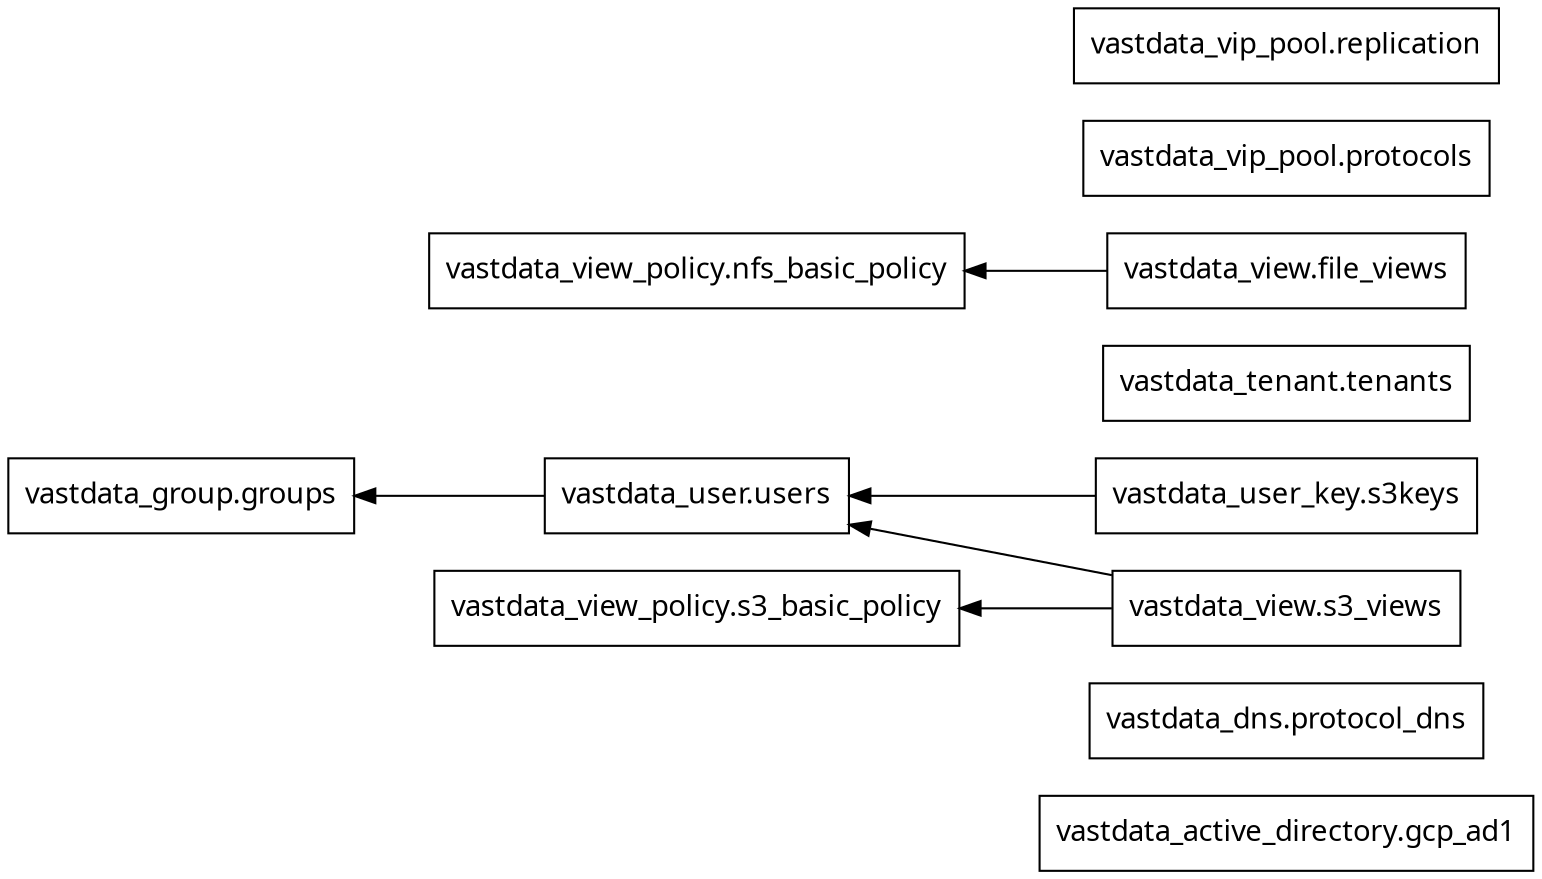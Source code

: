 digraph G {
  rankdir = "RL";
  node [shape = rect, fontname = "sans-serif"];
  "vastdata_active_directory.gcp_ad1" [label="vastdata_active_directory.gcp_ad1"];
  "vastdata_dns.protocol_dns" [label="vastdata_dns.protocol_dns"];
  "vastdata_group.groups" [label="vastdata_group.groups"];
  "vastdata_tenant.tenants" [label="vastdata_tenant.tenants"];
  "vastdata_user.users" [label="vastdata_user.users"];
  "vastdata_user_key.s3keys" [label="vastdata_user_key.s3keys"];
  "vastdata_view.file_views" [label="vastdata_view.file_views"];
  "vastdata_view.s3_views" [label="vastdata_view.s3_views"];
  "vastdata_view_policy.nfs_basic_policy" [label="vastdata_view_policy.nfs_basic_policy"];
  "vastdata_view_policy.s3_basic_policy" [label="vastdata_view_policy.s3_basic_policy"];
  "vastdata_vip_pool.protocols" [label="vastdata_vip_pool.protocols"];
  "vastdata_vip_pool.replication" [label="vastdata_vip_pool.replication"];
  "vastdata_user.users" -> "vastdata_group.groups";
  "vastdata_user_key.s3keys" -> "vastdata_user.users";
  "vastdata_view.file_views" -> "vastdata_view_policy.nfs_basic_policy";
  "vastdata_view.s3_views" -> "vastdata_user.users";
  "vastdata_view.s3_views" -> "vastdata_view_policy.s3_basic_policy";
}
